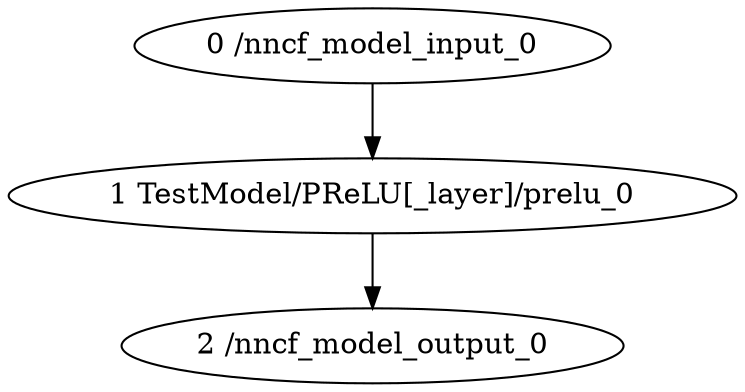 strict digraph  {
"0 /nncf_model_input_0" [id=0, type=nncf_model_input];
"1 TestModel/PReLU[_layer]/prelu_0" [id=1, type=prelu];
"2 /nncf_model_output_0" [id=2, type=nncf_model_output];
"0 /nncf_model_input_0" -> "1 TestModel/PReLU[_layer]/prelu_0";
"1 TestModel/PReLU[_layer]/prelu_0" -> "2 /nncf_model_output_0";
}
